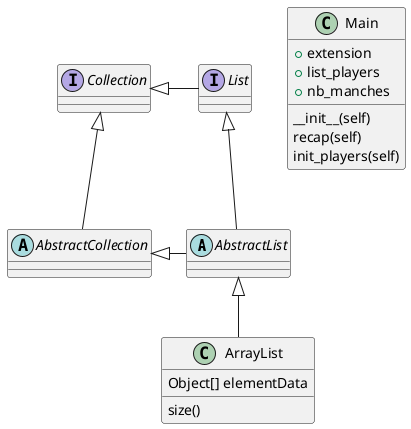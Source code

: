 @startuml
'https://plantuml.com/class-diagram

abstract class AbstractList
abstract AbstractCollection
interface List
interface Collection

List <|-- AbstractList
Collection <|-- AbstractCollection

Collection <|- List
AbstractCollection <|- AbstractList
AbstractList <|-- ArrayList

class ArrayList {
Object[] elementData
size()
}

class Main {
+extension
+list_players
+nb_manches
__init__(self)
recap(self)
init_players(self)
}

@enduml